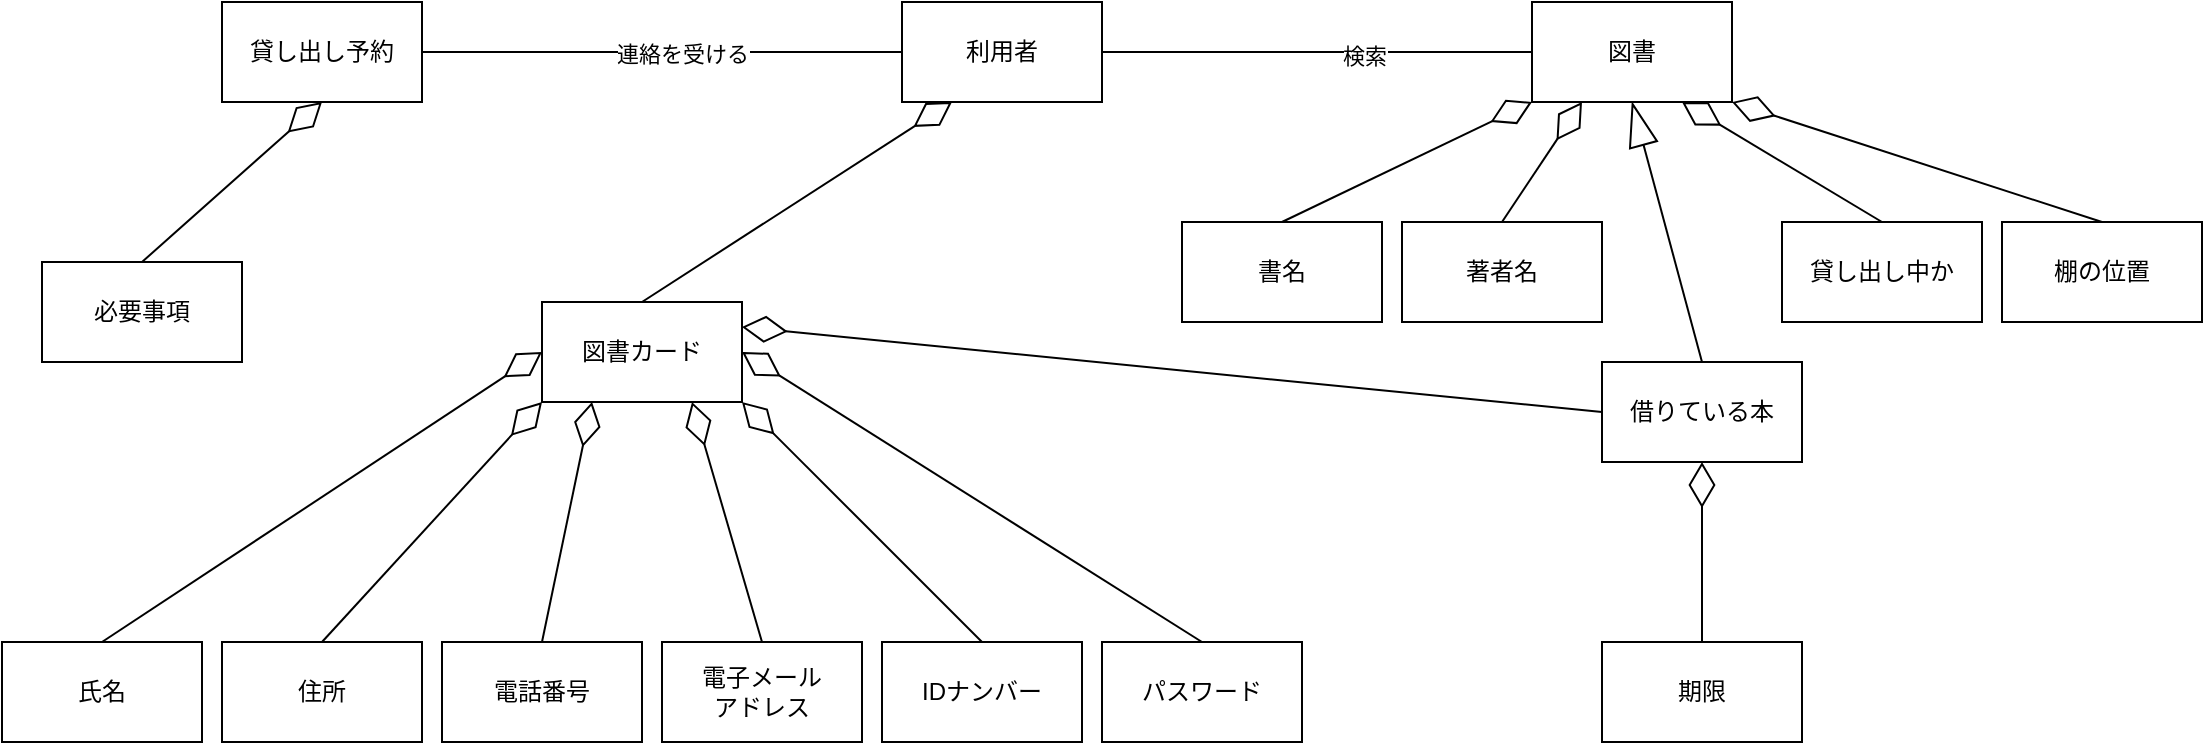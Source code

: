 <mxfile version="28.1.2">
  <diagram name="ページ1" id="5thOnkNFSWNpwLKdtEbN">
    <mxGraphModel dx="1429" dy="938" grid="1" gridSize="10" guides="1" tooltips="1" connect="1" arrows="1" fold="1" page="1" pageScale="1" pageWidth="1600" pageHeight="1200" math="0" shadow="0">
      <root>
        <mxCell id="0" />
        <mxCell id="1" parent="0" />
        <mxCell id="1aU4UUseu54FOc3RbMY6-1" value="図書カード" style="rounded=0;whiteSpace=wrap;html=1;" vertex="1" parent="1">
          <mxGeometry x="560" y="230" width="100" height="50" as="geometry" />
        </mxCell>
        <mxCell id="1aU4UUseu54FOc3RbMY6-2" value="氏名" style="rounded=0;whiteSpace=wrap;html=1;" vertex="1" parent="1">
          <mxGeometry x="290" y="400" width="100" height="50" as="geometry" />
        </mxCell>
        <mxCell id="1aU4UUseu54FOc3RbMY6-3" value="利用者" style="rounded=0;whiteSpace=wrap;html=1;" vertex="1" parent="1">
          <mxGeometry x="740" y="80" width="100" height="50" as="geometry" />
        </mxCell>
        <mxCell id="1aU4UUseu54FOc3RbMY6-4" value="パスワード" style="rounded=0;whiteSpace=wrap;html=1;" vertex="1" parent="1">
          <mxGeometry x="840" y="400" width="100" height="50" as="geometry" />
        </mxCell>
        <mxCell id="1aU4UUseu54FOc3RbMY6-5" value="IDナンバー" style="rounded=0;whiteSpace=wrap;html=1;" vertex="1" parent="1">
          <mxGeometry x="730" y="400" width="100" height="50" as="geometry" />
        </mxCell>
        <mxCell id="1aU4UUseu54FOc3RbMY6-6" value="電子メール&lt;br&gt;アドレス" style="rounded=0;whiteSpace=wrap;html=1;" vertex="1" parent="1">
          <mxGeometry x="620" y="400" width="100" height="50" as="geometry" />
        </mxCell>
        <mxCell id="1aU4UUseu54FOc3RbMY6-7" value="電話番号" style="rounded=0;whiteSpace=wrap;html=1;" vertex="1" parent="1">
          <mxGeometry x="510" y="400" width="100" height="50" as="geometry" />
        </mxCell>
        <mxCell id="1aU4UUseu54FOc3RbMY6-8" value="住所" style="rounded=0;whiteSpace=wrap;html=1;" vertex="1" parent="1">
          <mxGeometry x="400" y="400" width="100" height="50" as="geometry" />
        </mxCell>
        <mxCell id="1aU4UUseu54FOc3RbMY6-9" value="" style="endArrow=diamondThin;html=1;rounded=0;entryX=0;entryY=0.5;entryDx=0;entryDy=0;exitX=0.5;exitY=0;exitDx=0;exitDy=0;endSize=20;endFill=0;" edge="1" parent="1" source="1aU4UUseu54FOc3RbMY6-2" target="1aU4UUseu54FOc3RbMY6-1">
          <mxGeometry width="50" height="50" relative="1" as="geometry">
            <mxPoint x="550" y="380" as="sourcePoint" />
            <mxPoint x="600" y="330" as="targetPoint" />
          </mxGeometry>
        </mxCell>
        <mxCell id="1aU4UUseu54FOc3RbMY6-10" value="" style="endArrow=diamondThin;html=1;rounded=0;entryX=0;entryY=1;entryDx=0;entryDy=0;exitX=0.5;exitY=0;exitDx=0;exitDy=0;endSize=20;endFill=0;" edge="1" parent="1" source="1aU4UUseu54FOc3RbMY6-8" target="1aU4UUseu54FOc3RbMY6-1">
          <mxGeometry width="50" height="50" relative="1" as="geometry">
            <mxPoint x="530" y="410" as="sourcePoint" />
            <mxPoint x="760" y="340" as="targetPoint" />
          </mxGeometry>
        </mxCell>
        <mxCell id="1aU4UUseu54FOc3RbMY6-11" value="" style="endArrow=diamondThin;html=1;rounded=0;entryX=0.25;entryY=1;entryDx=0;entryDy=0;exitX=0.5;exitY=0;exitDx=0;exitDy=0;endSize=20;endFill=0;" edge="1" parent="1" source="1aU4UUseu54FOc3RbMY6-7" target="1aU4UUseu54FOc3RbMY6-1">
          <mxGeometry width="50" height="50" relative="1" as="geometry">
            <mxPoint x="640" y="440" as="sourcePoint" />
            <mxPoint x="870" y="370" as="targetPoint" />
          </mxGeometry>
        </mxCell>
        <mxCell id="1aU4UUseu54FOc3RbMY6-12" value="" style="endArrow=diamondThin;html=1;rounded=0;entryX=0.75;entryY=1;entryDx=0;entryDy=0;exitX=0.5;exitY=0;exitDx=0;exitDy=0;endSize=20;endFill=0;" edge="1" parent="1" source="1aU4UUseu54FOc3RbMY6-6" target="1aU4UUseu54FOc3RbMY6-1">
          <mxGeometry width="50" height="50" relative="1" as="geometry">
            <mxPoint x="740" y="430" as="sourcePoint" />
            <mxPoint x="970" y="360" as="targetPoint" />
          </mxGeometry>
        </mxCell>
        <mxCell id="1aU4UUseu54FOc3RbMY6-13" value="" style="endArrow=diamondThin;html=1;rounded=0;entryX=1;entryY=1;entryDx=0;entryDy=0;exitX=0.5;exitY=0;exitDx=0;exitDy=0;endSize=20;endFill=0;" edge="1" parent="1" source="1aU4UUseu54FOc3RbMY6-5" target="1aU4UUseu54FOc3RbMY6-1">
          <mxGeometry width="50" height="50" relative="1" as="geometry">
            <mxPoint x="770" y="410" as="sourcePoint" />
            <mxPoint x="1000" y="340" as="targetPoint" />
          </mxGeometry>
        </mxCell>
        <mxCell id="1aU4UUseu54FOc3RbMY6-14" value="" style="endArrow=diamondThin;html=1;rounded=0;entryX=1;entryY=0.5;entryDx=0;entryDy=0;exitX=0.5;exitY=0;exitDx=0;exitDy=0;endSize=20;endFill=0;" edge="1" parent="1" source="1aU4UUseu54FOc3RbMY6-4" target="1aU4UUseu54FOc3RbMY6-1">
          <mxGeometry width="50" height="50" relative="1" as="geometry">
            <mxPoint x="830" y="420" as="sourcePoint" />
            <mxPoint x="1060" y="350" as="targetPoint" />
          </mxGeometry>
        </mxCell>
        <mxCell id="1aU4UUseu54FOc3RbMY6-18" value="貸し出し予約" style="rounded=0;whiteSpace=wrap;html=1;" vertex="1" parent="1">
          <mxGeometry x="400" y="80" width="100" height="50" as="geometry" />
        </mxCell>
        <mxCell id="1aU4UUseu54FOc3RbMY6-19" value="借りている本" style="rounded=0;whiteSpace=wrap;html=1;" vertex="1" parent="1">
          <mxGeometry x="1090" y="260" width="100" height="50" as="geometry" />
        </mxCell>
        <mxCell id="1aU4UUseu54FOc3RbMY6-25" value="" style="endArrow=none;html=1;rounded=0;entryX=0;entryY=0.5;entryDx=0;entryDy=0;exitX=1;exitY=0.5;exitDx=0;exitDy=0;endSize=20;endFill=0;" edge="1" parent="1" source="1aU4UUseu54FOc3RbMY6-18" target="1aU4UUseu54FOc3RbMY6-3">
          <mxGeometry width="50" height="50" relative="1" as="geometry">
            <mxPoint x="660" y="500" as="sourcePoint" />
            <mxPoint x="300" y="90" as="targetPoint" />
          </mxGeometry>
        </mxCell>
        <mxCell id="1aU4UUseu54FOc3RbMY6-50" value="連絡を受ける" style="edgeLabel;html=1;align=center;verticalAlign=middle;resizable=0;points=[];" vertex="1" connectable="0" parent="1aU4UUseu54FOc3RbMY6-25">
          <mxGeometry x="0.078" y="-1" relative="1" as="geometry">
            <mxPoint as="offset" />
          </mxGeometry>
        </mxCell>
        <mxCell id="1aU4UUseu54FOc3RbMY6-27" value="期限" style="rounded=0;whiteSpace=wrap;html=1;" vertex="1" parent="1">
          <mxGeometry x="1090" y="400" width="100" height="50" as="geometry" />
        </mxCell>
        <mxCell id="1aU4UUseu54FOc3RbMY6-31" value="" style="endArrow=diamondThin;html=1;rounded=0;exitX=0.5;exitY=0;exitDx=0;exitDy=0;endSize=20;endFill=0;entryX=0.5;entryY=1;entryDx=0;entryDy=0;" edge="1" parent="1" source="1aU4UUseu54FOc3RbMY6-27" target="1aU4UUseu54FOc3RbMY6-19">
          <mxGeometry width="50" height="50" relative="1" as="geometry">
            <mxPoint x="1195" y="360" as="sourcePoint" />
            <mxPoint x="1240" y="330" as="targetPoint" />
          </mxGeometry>
        </mxCell>
        <mxCell id="1aU4UUseu54FOc3RbMY6-33" value="" style="endArrow=diamondThin;html=1;rounded=0;entryX=0.25;entryY=1;entryDx=0;entryDy=0;exitX=0.5;exitY=0;exitDx=0;exitDy=0;endSize=20;endFill=0;" edge="1" parent="1" source="1aU4UUseu54FOc3RbMY6-1" target="1aU4UUseu54FOc3RbMY6-3">
          <mxGeometry width="50" height="50" relative="1" as="geometry">
            <mxPoint x="760" y="445" as="sourcePoint" />
            <mxPoint x="530" y="300" as="targetPoint" />
          </mxGeometry>
        </mxCell>
        <mxCell id="1aU4UUseu54FOc3RbMY6-34" value="図書" style="rounded=0;whiteSpace=wrap;html=1;" vertex="1" parent="1">
          <mxGeometry x="1055" y="80" width="100" height="50" as="geometry" />
        </mxCell>
        <mxCell id="1aU4UUseu54FOc3RbMY6-35" value="書名" style="rounded=0;whiteSpace=wrap;html=1;" vertex="1" parent="1">
          <mxGeometry x="880" y="190" width="100" height="50" as="geometry" />
        </mxCell>
        <mxCell id="1aU4UUseu54FOc3RbMY6-37" value="著者名" style="rounded=0;whiteSpace=wrap;html=1;" vertex="1" parent="1">
          <mxGeometry x="990" y="190" width="100" height="50" as="geometry" />
        </mxCell>
        <mxCell id="1aU4UUseu54FOc3RbMY6-38" value="" style="endArrow=none;html=1;rounded=0;entryX=0;entryY=0.5;entryDx=0;entryDy=0;exitX=1;exitY=0.5;exitDx=0;exitDy=0;" edge="1" parent="1" source="1aU4UUseu54FOc3RbMY6-3" target="1aU4UUseu54FOc3RbMY6-34">
          <mxGeometry width="50" height="50" relative="1" as="geometry">
            <mxPoint x="1010" y="220" as="sourcePoint" />
            <mxPoint x="1060" y="170" as="targetPoint" />
          </mxGeometry>
        </mxCell>
        <mxCell id="1aU4UUseu54FOc3RbMY6-39" value="検索" style="edgeLabel;html=1;align=center;verticalAlign=middle;resizable=0;points=[];" vertex="1" connectable="0" parent="1aU4UUseu54FOc3RbMY6-38">
          <mxGeometry x="0.214" y="-2" relative="1" as="geometry">
            <mxPoint as="offset" />
          </mxGeometry>
        </mxCell>
        <mxCell id="1aU4UUseu54FOc3RbMY6-40" value="" style="endArrow=diamondThin;html=1;rounded=0;entryX=0.25;entryY=1;entryDx=0;entryDy=0;exitX=0.5;exitY=0;exitDx=0;exitDy=0;endSize=20;endFill=0;" edge="1" parent="1" source="1aU4UUseu54FOc3RbMY6-37" target="1aU4UUseu54FOc3RbMY6-34">
          <mxGeometry width="50" height="50" relative="1" as="geometry">
            <mxPoint x="1040" y="380" as="sourcePoint" />
            <mxPoint x="785" y="170" as="targetPoint" />
          </mxGeometry>
        </mxCell>
        <mxCell id="1aU4UUseu54FOc3RbMY6-41" value="" style="endArrow=diamondThin;html=1;rounded=0;entryX=0;entryY=1;entryDx=0;entryDy=0;exitX=0.5;exitY=0;exitDx=0;exitDy=0;endSize=20;endFill=0;" edge="1" parent="1" source="1aU4UUseu54FOc3RbMY6-35" target="1aU4UUseu54FOc3RbMY6-34">
          <mxGeometry width="50" height="50" relative="1" as="geometry">
            <mxPoint x="1040" y="380" as="sourcePoint" />
            <mxPoint x="785" y="170" as="targetPoint" />
          </mxGeometry>
        </mxCell>
        <mxCell id="1aU4UUseu54FOc3RbMY6-42" value="必要事項" style="rounded=0;whiteSpace=wrap;html=1;" vertex="1" parent="1">
          <mxGeometry x="310" y="210" width="100" height="50" as="geometry" />
        </mxCell>
        <mxCell id="1aU4UUseu54FOc3RbMY6-43" value="" style="endArrow=diamondThin;html=1;rounded=0;entryX=0.5;entryY=1;entryDx=0;entryDy=0;exitX=0.5;exitY=0;exitDx=0;exitDy=0;endSize=20;endFill=0;" edge="1" parent="1" source="1aU4UUseu54FOc3RbMY6-42" target="1aU4UUseu54FOc3RbMY6-18">
          <mxGeometry width="50" height="50" relative="1" as="geometry">
            <mxPoint x="330" y="180" as="sourcePoint" />
            <mxPoint x="310" y="120" as="targetPoint" />
          </mxGeometry>
        </mxCell>
        <mxCell id="1aU4UUseu54FOc3RbMY6-44" value="貸し出し中か" style="rounded=0;whiteSpace=wrap;html=1;" vertex="1" parent="1">
          <mxGeometry x="1180" y="190" width="100" height="50" as="geometry" />
        </mxCell>
        <mxCell id="1aU4UUseu54FOc3RbMY6-45" value="棚の位置" style="rounded=0;whiteSpace=wrap;html=1;" vertex="1" parent="1">
          <mxGeometry x="1290" y="190" width="100" height="50" as="geometry" />
        </mxCell>
        <mxCell id="1aU4UUseu54FOc3RbMY6-46" value="" style="endArrow=diamondThin;html=1;rounded=0;entryX=1;entryY=1;entryDx=0;entryDy=0;exitX=0.5;exitY=0;exitDx=0;exitDy=0;endSize=20;endFill=0;" edge="1" parent="1" source="1aU4UUseu54FOc3RbMY6-45" target="1aU4UUseu54FOc3RbMY6-34">
          <mxGeometry width="50" height="50" relative="1" as="geometry">
            <mxPoint x="1185" y="230" as="sourcePoint" />
            <mxPoint x="1150" y="170" as="targetPoint" />
          </mxGeometry>
        </mxCell>
        <mxCell id="1aU4UUseu54FOc3RbMY6-47" value="" style="endArrow=diamondThin;html=1;rounded=0;entryX=0.75;entryY=1;entryDx=0;entryDy=0;exitX=0.5;exitY=0;exitDx=0;exitDy=0;endSize=20;endFill=0;" edge="1" parent="1" source="1aU4UUseu54FOc3RbMY6-44" target="1aU4UUseu54FOc3RbMY6-34">
          <mxGeometry width="50" height="50" relative="1" as="geometry">
            <mxPoint x="1185" y="230" as="sourcePoint" />
            <mxPoint x="1150" y="170" as="targetPoint" />
          </mxGeometry>
        </mxCell>
        <mxCell id="1aU4UUseu54FOc3RbMY6-49" value="" style="endArrow=diamondThin;html=1;rounded=0;entryX=1;entryY=0.25;entryDx=0;entryDy=0;exitX=0;exitY=0.5;exitDx=0;exitDy=0;endSize=20;endFill=0;" edge="1" parent="1" source="1aU4UUseu54FOc3RbMY6-19" target="1aU4UUseu54FOc3RbMY6-1">
          <mxGeometry width="50" height="50" relative="1" as="geometry">
            <mxPoint x="940" y="425" as="sourcePoint" />
            <mxPoint x="710" y="280" as="targetPoint" />
          </mxGeometry>
        </mxCell>
        <mxCell id="1aU4UUseu54FOc3RbMY6-51" value="" style="endArrow=blockThin;html=1;rounded=0;entryX=0.5;entryY=1;entryDx=0;entryDy=0;exitX=0.5;exitY=0;exitDx=0;exitDy=0;endSize=20;endFill=0;" edge="1" parent="1" source="1aU4UUseu54FOc3RbMY6-19" target="1aU4UUseu54FOc3RbMY6-34">
          <mxGeometry width="50" height="50" relative="1" as="geometry">
            <mxPoint x="1060" y="210" as="sourcePoint" />
            <mxPoint x="1100" y="150" as="targetPoint" />
          </mxGeometry>
        </mxCell>
      </root>
    </mxGraphModel>
  </diagram>
</mxfile>
